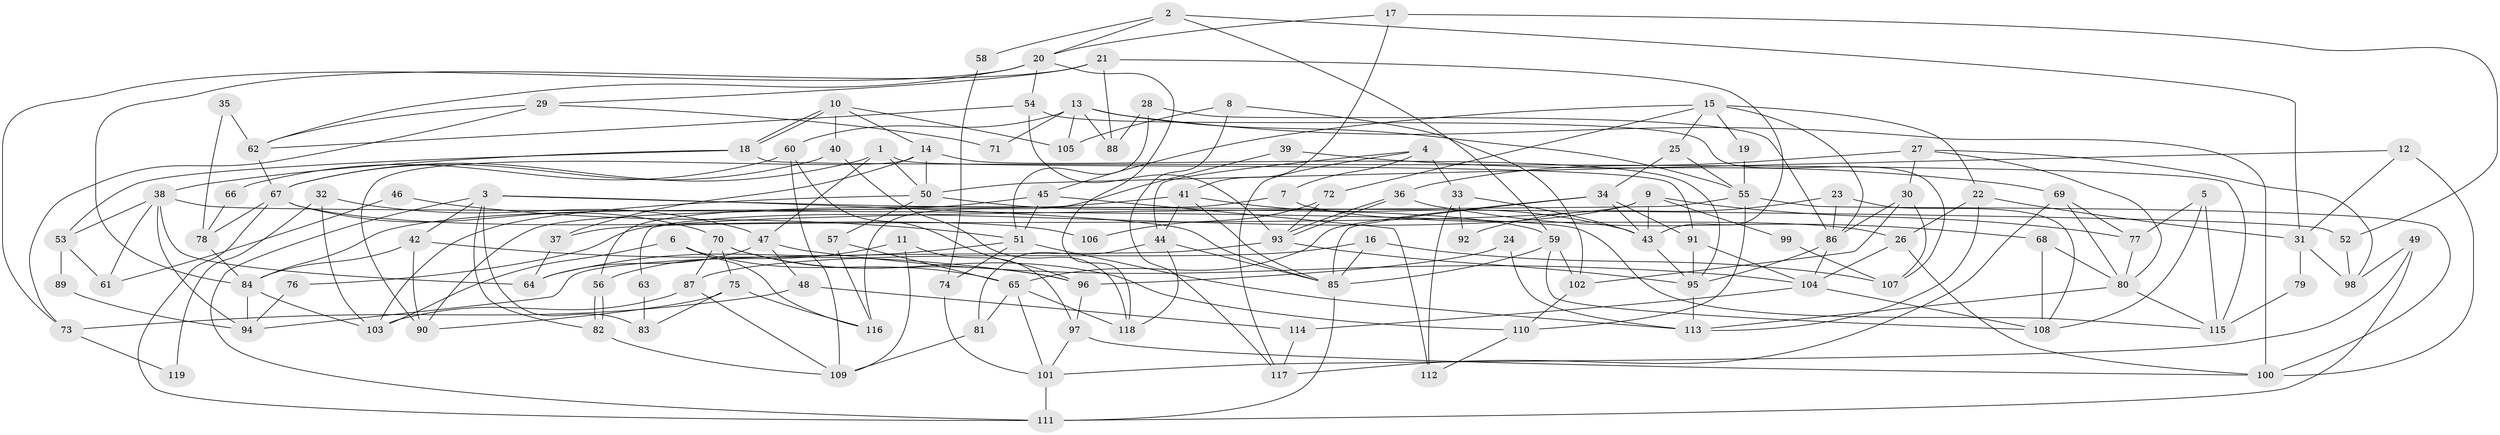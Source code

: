 // coarse degree distribution, {3: 0.20481927710843373, 2: 0.18072289156626506, 5: 0.1566265060240964, 4: 0.27710843373493976, 11: 0.024096385542168676, 7: 0.024096385542168676, 6: 0.07228915662650602, 9: 0.024096385542168676, 12: 0.012048192771084338, 10: 0.012048192771084338, 8: 0.012048192771084338}
// Generated by graph-tools (version 1.1) at 2025/52/03/04/25 21:52:33]
// undirected, 119 vertices, 238 edges
graph export_dot {
graph [start="1"]
  node [color=gray90,style=filled];
  1;
  2;
  3;
  4;
  5;
  6;
  7;
  8;
  9;
  10;
  11;
  12;
  13;
  14;
  15;
  16;
  17;
  18;
  19;
  20;
  21;
  22;
  23;
  24;
  25;
  26;
  27;
  28;
  29;
  30;
  31;
  32;
  33;
  34;
  35;
  36;
  37;
  38;
  39;
  40;
  41;
  42;
  43;
  44;
  45;
  46;
  47;
  48;
  49;
  50;
  51;
  52;
  53;
  54;
  55;
  56;
  57;
  58;
  59;
  60;
  61;
  62;
  63;
  64;
  65;
  66;
  67;
  68;
  69;
  70;
  71;
  72;
  73;
  74;
  75;
  76;
  77;
  78;
  79;
  80;
  81;
  82;
  83;
  84;
  85;
  86;
  87;
  88;
  89;
  90;
  91;
  92;
  93;
  94;
  95;
  96;
  97;
  98;
  99;
  100;
  101;
  102;
  103;
  104;
  105;
  106;
  107;
  108;
  109;
  110;
  111;
  112;
  113;
  114;
  115;
  116;
  117;
  118;
  119;
  1 -- 67;
  1 -- 47;
  1 -- 50;
  1 -- 91;
  2 -- 20;
  2 -- 59;
  2 -- 31;
  2 -- 58;
  3 -- 82;
  3 -- 85;
  3 -- 42;
  3 -- 52;
  3 -- 83;
  3 -- 111;
  4 -- 33;
  4 -- 44;
  4 -- 7;
  4 -- 117;
  5 -- 77;
  5 -- 115;
  5 -- 108;
  6 -- 103;
  6 -- 65;
  6 -- 116;
  7 -- 26;
  7 -- 56;
  8 -- 102;
  8 -- 105;
  8 -- 117;
  9 -- 43;
  9 -- 37;
  9 -- 76;
  9 -- 77;
  9 -- 99;
  10 -- 18;
  10 -- 18;
  10 -- 14;
  10 -- 40;
  10 -- 105;
  11 -- 109;
  11 -- 56;
  11 -- 97;
  12 -- 50;
  12 -- 100;
  12 -- 31;
  13 -- 100;
  13 -- 60;
  13 -- 55;
  13 -- 71;
  13 -- 88;
  13 -- 105;
  14 -- 95;
  14 -- 50;
  14 -- 37;
  14 -- 90;
  15 -- 86;
  15 -- 25;
  15 -- 19;
  15 -- 22;
  15 -- 45;
  15 -- 72;
  16 -- 85;
  16 -- 87;
  16 -- 107;
  17 -- 52;
  17 -- 41;
  17 -- 20;
  18 -- 115;
  18 -- 38;
  18 -- 53;
  19 -- 55;
  20 -- 73;
  20 -- 54;
  20 -- 62;
  20 -- 118;
  21 -- 43;
  21 -- 88;
  21 -- 29;
  21 -- 84;
  22 -- 31;
  22 -- 26;
  22 -- 113;
  23 -- 86;
  23 -- 108;
  23 -- 92;
  24 -- 96;
  24 -- 113;
  25 -- 55;
  25 -- 34;
  26 -- 104;
  26 -- 100;
  27 -- 30;
  27 -- 80;
  27 -- 36;
  27 -- 98;
  28 -- 51;
  28 -- 86;
  28 -- 88;
  29 -- 62;
  29 -- 71;
  29 -- 73;
  30 -- 107;
  30 -- 86;
  30 -- 102;
  31 -- 79;
  31 -- 98;
  32 -- 103;
  32 -- 47;
  32 -- 119;
  33 -- 112;
  33 -- 43;
  33 -- 92;
  34 -- 85;
  34 -- 65;
  34 -- 43;
  34 -- 91;
  35 -- 62;
  35 -- 78;
  36 -- 93;
  36 -- 93;
  36 -- 68;
  37 -- 64;
  38 -- 94;
  38 -- 53;
  38 -- 61;
  38 -- 64;
  38 -- 115;
  39 -- 116;
  39 -- 69;
  40 -- 67;
  40 -- 118;
  41 -- 90;
  41 -- 44;
  41 -- 43;
  41 -- 85;
  42 -- 90;
  42 -- 84;
  42 -- 96;
  43 -- 95;
  44 -- 118;
  44 -- 85;
  44 -- 81;
  45 -- 84;
  45 -- 51;
  45 -- 112;
  46 -- 61;
  46 -- 51;
  47 -- 104;
  47 -- 64;
  47 -- 48;
  48 -- 114;
  48 -- 73;
  49 -- 98;
  49 -- 101;
  49 -- 111;
  50 -- 59;
  50 -- 57;
  50 -- 103;
  51 -- 113;
  51 -- 64;
  51 -- 74;
  52 -- 98;
  53 -- 61;
  53 -- 89;
  54 -- 93;
  54 -- 62;
  54 -- 107;
  55 -- 100;
  55 -- 63;
  55 -- 110;
  56 -- 82;
  56 -- 82;
  57 -- 65;
  57 -- 116;
  58 -- 74;
  59 -- 85;
  59 -- 108;
  59 -- 102;
  60 -- 96;
  60 -- 109;
  60 -- 66;
  62 -- 67;
  63 -- 83;
  65 -- 118;
  65 -- 101;
  65 -- 81;
  66 -- 78;
  67 -- 111;
  67 -- 70;
  67 -- 78;
  67 -- 106;
  68 -- 80;
  68 -- 108;
  69 -- 117;
  69 -- 77;
  69 -- 80;
  70 -- 110;
  70 -- 75;
  70 -- 87;
  70 -- 96;
  72 -- 93;
  72 -- 106;
  73 -- 119;
  74 -- 101;
  75 -- 116;
  75 -- 83;
  75 -- 90;
  76 -- 94;
  77 -- 80;
  78 -- 84;
  79 -- 115;
  80 -- 113;
  80 -- 115;
  81 -- 109;
  82 -- 109;
  84 -- 94;
  84 -- 103;
  85 -- 111;
  86 -- 104;
  86 -- 95;
  87 -- 103;
  87 -- 109;
  89 -- 94;
  91 -- 95;
  91 -- 104;
  93 -- 95;
  93 -- 94;
  95 -- 113;
  96 -- 97;
  97 -- 100;
  97 -- 101;
  99 -- 107;
  101 -- 111;
  102 -- 110;
  104 -- 108;
  104 -- 114;
  110 -- 112;
  114 -- 117;
}
